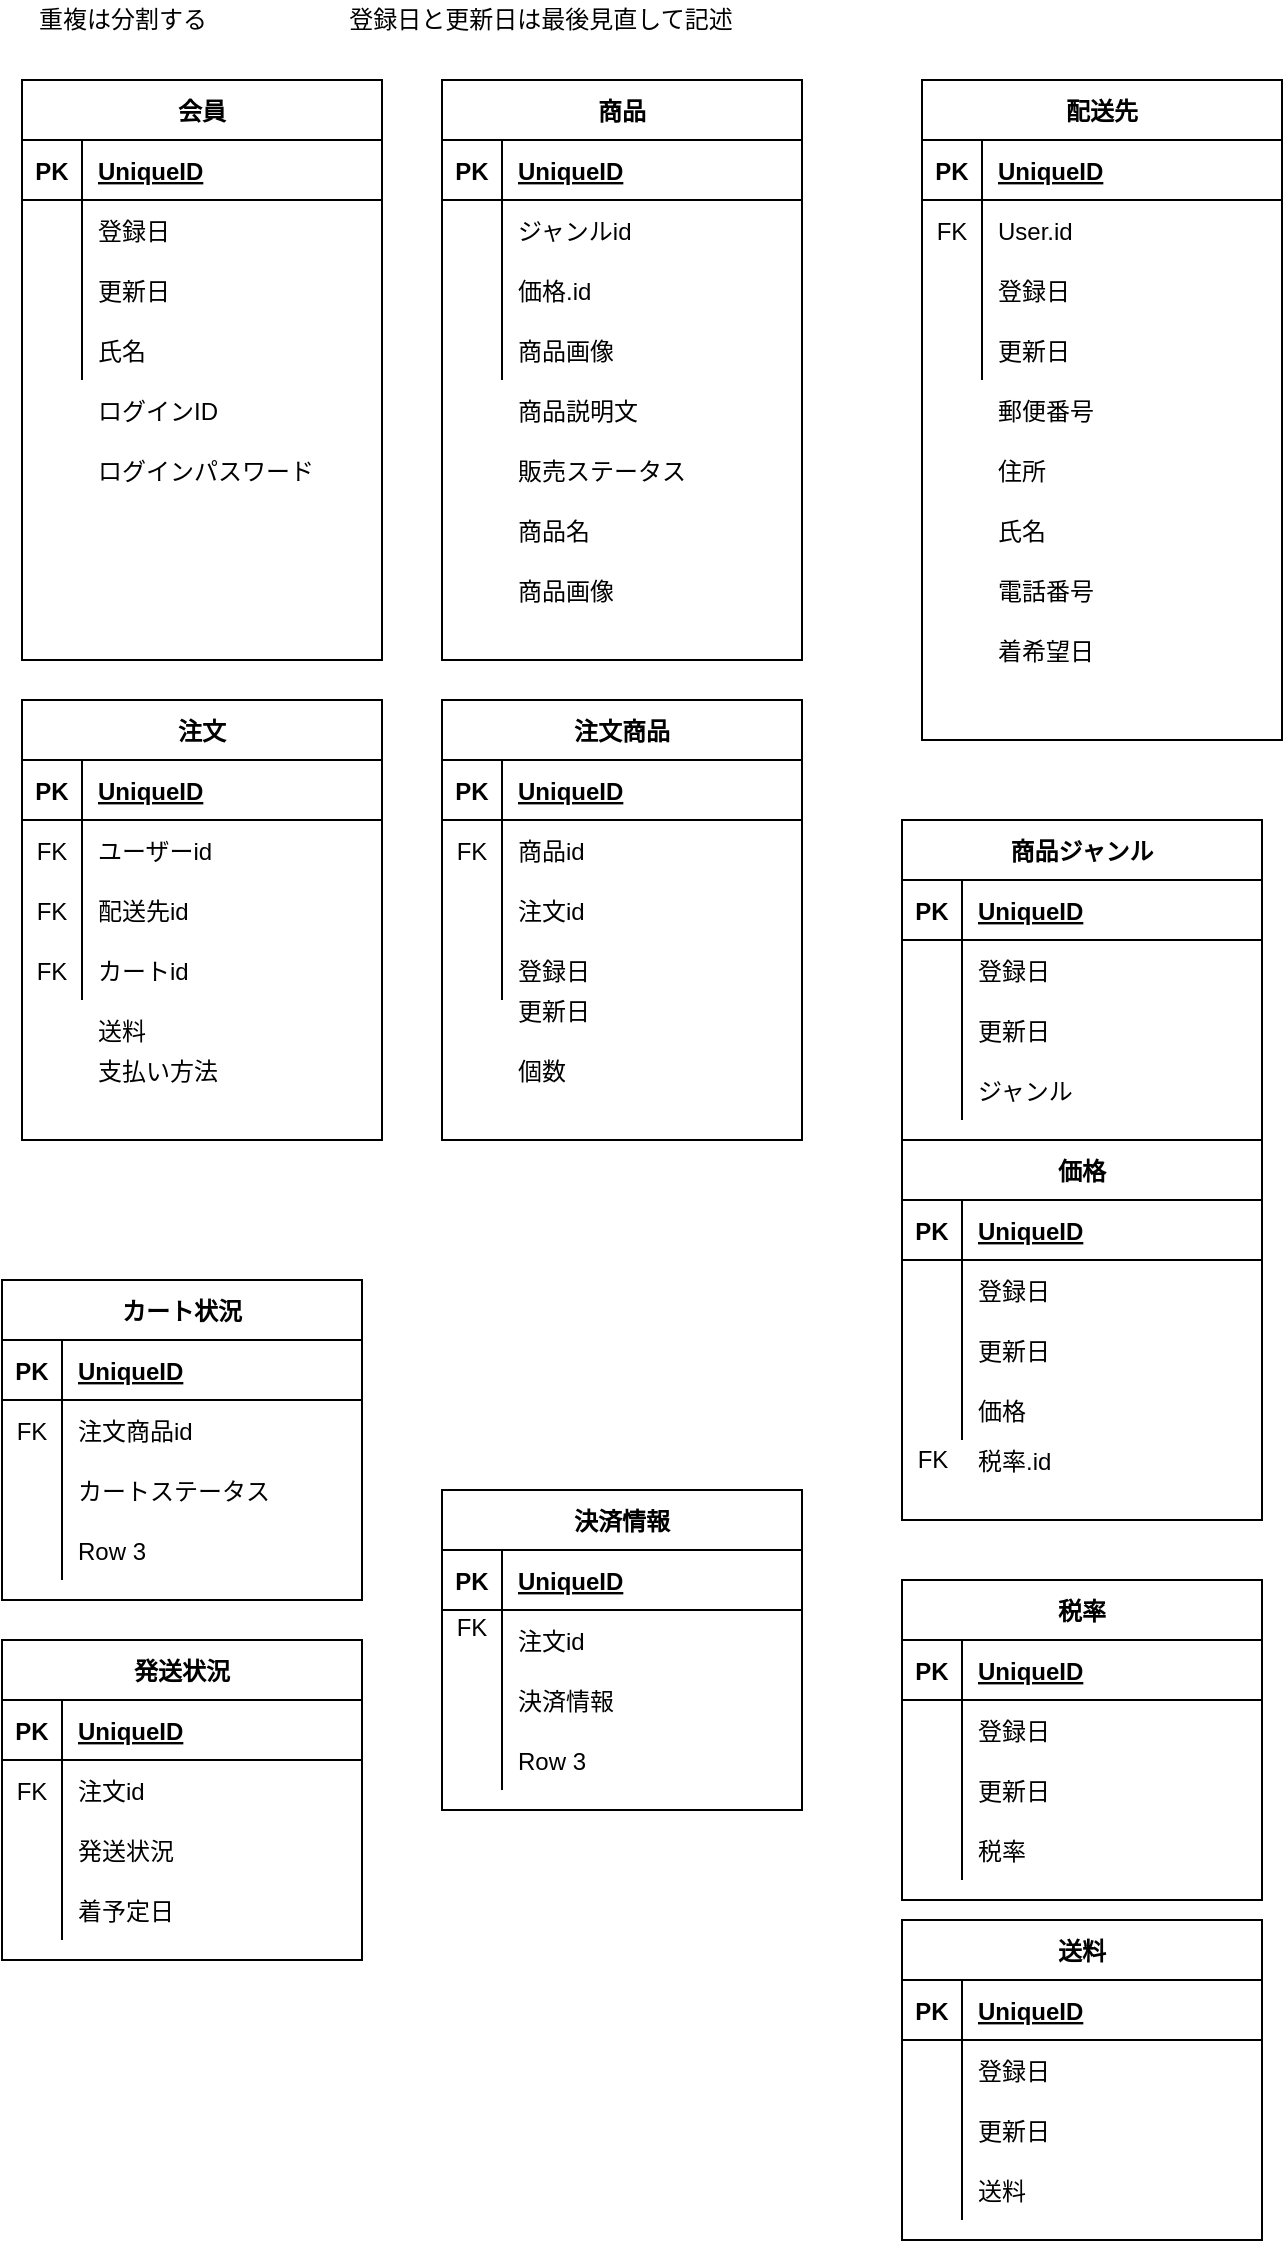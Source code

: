 <mxfile version="14.0.0" type="github">
  <diagram id="Dhi_fkTTJGYg415lO_26" name="Page-1">
    <mxGraphModel dx="707" dy="413" grid="1" gridSize="10" guides="1" tooltips="1" connect="1" arrows="1" fold="1" page="1" pageScale="1" pageWidth="827" pageHeight="1169" math="0" shadow="0">
      <root>
        <mxCell id="0" />
        <mxCell id="1" parent="0" />
        <mxCell id="8T0tq_az6n-a0p4zAt-5-1" value="会員" style="shape=table;startSize=30;container=1;collapsible=1;childLayout=tableLayout;fixedRows=1;rowLines=0;fontStyle=1;align=center;resizeLast=1;" vertex="1" parent="1">
          <mxGeometry x="50" y="40" width="180" height="290" as="geometry" />
        </mxCell>
        <mxCell id="8T0tq_az6n-a0p4zAt-5-2" value="" style="shape=partialRectangle;collapsible=0;dropTarget=0;pointerEvents=0;fillColor=none;top=0;left=0;bottom=1;right=0;points=[[0,0.5],[1,0.5]];portConstraint=eastwest;" vertex="1" parent="8T0tq_az6n-a0p4zAt-5-1">
          <mxGeometry y="30" width="180" height="30" as="geometry" />
        </mxCell>
        <mxCell id="8T0tq_az6n-a0p4zAt-5-3" value="PK" style="shape=partialRectangle;connectable=0;fillColor=none;top=0;left=0;bottom=0;right=0;fontStyle=1;overflow=hidden;" vertex="1" parent="8T0tq_az6n-a0p4zAt-5-2">
          <mxGeometry width="30" height="30" as="geometry" />
        </mxCell>
        <mxCell id="8T0tq_az6n-a0p4zAt-5-4" value="UniqueID" style="shape=partialRectangle;connectable=0;fillColor=none;top=0;left=0;bottom=0;right=0;align=left;spacingLeft=6;fontStyle=5;overflow=hidden;" vertex="1" parent="8T0tq_az6n-a0p4zAt-5-2">
          <mxGeometry x="30" width="150" height="30" as="geometry" />
        </mxCell>
        <mxCell id="8T0tq_az6n-a0p4zAt-5-5" value="" style="shape=partialRectangle;collapsible=0;dropTarget=0;pointerEvents=0;fillColor=none;top=0;left=0;bottom=0;right=0;points=[[0,0.5],[1,0.5]];portConstraint=eastwest;" vertex="1" parent="8T0tq_az6n-a0p4zAt-5-1">
          <mxGeometry y="60" width="180" height="30" as="geometry" />
        </mxCell>
        <mxCell id="8T0tq_az6n-a0p4zAt-5-6" value="" style="shape=partialRectangle;connectable=0;fillColor=none;top=0;left=0;bottom=0;right=0;editable=1;overflow=hidden;" vertex="1" parent="8T0tq_az6n-a0p4zAt-5-5">
          <mxGeometry width="30" height="30" as="geometry" />
        </mxCell>
        <mxCell id="8T0tq_az6n-a0p4zAt-5-7" value="登録日" style="shape=partialRectangle;connectable=0;fillColor=none;top=0;left=0;bottom=0;right=0;align=left;spacingLeft=6;overflow=hidden;" vertex="1" parent="8T0tq_az6n-a0p4zAt-5-5">
          <mxGeometry x="30" width="150" height="30" as="geometry" />
        </mxCell>
        <mxCell id="8T0tq_az6n-a0p4zAt-5-8" value="" style="shape=partialRectangle;collapsible=0;dropTarget=0;pointerEvents=0;fillColor=none;top=0;left=0;bottom=0;right=0;points=[[0,0.5],[1,0.5]];portConstraint=eastwest;" vertex="1" parent="8T0tq_az6n-a0p4zAt-5-1">
          <mxGeometry y="90" width="180" height="30" as="geometry" />
        </mxCell>
        <mxCell id="8T0tq_az6n-a0p4zAt-5-9" value="" style="shape=partialRectangle;connectable=0;fillColor=none;top=0;left=0;bottom=0;right=0;editable=1;overflow=hidden;" vertex="1" parent="8T0tq_az6n-a0p4zAt-5-8">
          <mxGeometry width="30" height="30" as="geometry" />
        </mxCell>
        <mxCell id="8T0tq_az6n-a0p4zAt-5-10" value="更新日" style="shape=partialRectangle;connectable=0;fillColor=none;top=0;left=0;bottom=0;right=0;align=left;spacingLeft=6;overflow=hidden;" vertex="1" parent="8T0tq_az6n-a0p4zAt-5-8">
          <mxGeometry x="30" width="150" height="30" as="geometry" />
        </mxCell>
        <mxCell id="8T0tq_az6n-a0p4zAt-5-11" value="" style="shape=partialRectangle;collapsible=0;dropTarget=0;pointerEvents=0;fillColor=none;top=0;left=0;bottom=0;right=0;points=[[0,0.5],[1,0.5]];portConstraint=eastwest;" vertex="1" parent="8T0tq_az6n-a0p4zAt-5-1">
          <mxGeometry y="120" width="180" height="30" as="geometry" />
        </mxCell>
        <mxCell id="8T0tq_az6n-a0p4zAt-5-12" value="" style="shape=partialRectangle;connectable=0;fillColor=none;top=0;left=0;bottom=0;right=0;editable=1;overflow=hidden;" vertex="1" parent="8T0tq_az6n-a0p4zAt-5-11">
          <mxGeometry width="30" height="30" as="geometry" />
        </mxCell>
        <mxCell id="8T0tq_az6n-a0p4zAt-5-13" value="氏名" style="shape=partialRectangle;connectable=0;fillColor=none;top=0;left=0;bottom=0;right=0;align=left;spacingLeft=6;overflow=hidden;" vertex="1" parent="8T0tq_az6n-a0p4zAt-5-11">
          <mxGeometry x="30" width="150" height="30" as="geometry" />
        </mxCell>
        <mxCell id="8T0tq_az6n-a0p4zAt-5-14" value="商品" style="shape=table;startSize=30;container=1;collapsible=1;childLayout=tableLayout;fixedRows=1;rowLines=0;fontStyle=1;align=center;resizeLast=1;" vertex="1" parent="1">
          <mxGeometry x="260" y="40" width="180" height="290" as="geometry" />
        </mxCell>
        <mxCell id="8T0tq_az6n-a0p4zAt-5-15" value="" style="shape=partialRectangle;collapsible=0;dropTarget=0;pointerEvents=0;fillColor=none;top=0;left=0;bottom=1;right=0;points=[[0,0.5],[1,0.5]];portConstraint=eastwest;" vertex="1" parent="8T0tq_az6n-a0p4zAt-5-14">
          <mxGeometry y="30" width="180" height="30" as="geometry" />
        </mxCell>
        <mxCell id="8T0tq_az6n-a0p4zAt-5-16" value="PK" style="shape=partialRectangle;connectable=0;fillColor=none;top=0;left=0;bottom=0;right=0;fontStyle=1;overflow=hidden;" vertex="1" parent="8T0tq_az6n-a0p4zAt-5-15">
          <mxGeometry width="30" height="30" as="geometry" />
        </mxCell>
        <mxCell id="8T0tq_az6n-a0p4zAt-5-17" value="UniqueID" style="shape=partialRectangle;connectable=0;fillColor=none;top=0;left=0;bottom=0;right=0;align=left;spacingLeft=6;fontStyle=5;overflow=hidden;" vertex="1" parent="8T0tq_az6n-a0p4zAt-5-15">
          <mxGeometry x="30" width="150" height="30" as="geometry" />
        </mxCell>
        <mxCell id="8T0tq_az6n-a0p4zAt-5-18" value="" style="shape=partialRectangle;collapsible=0;dropTarget=0;pointerEvents=0;fillColor=none;top=0;left=0;bottom=0;right=0;points=[[0,0.5],[1,0.5]];portConstraint=eastwest;" vertex="1" parent="8T0tq_az6n-a0p4zAt-5-14">
          <mxGeometry y="60" width="180" height="30" as="geometry" />
        </mxCell>
        <mxCell id="8T0tq_az6n-a0p4zAt-5-19" value="" style="shape=partialRectangle;connectable=0;fillColor=none;top=0;left=0;bottom=0;right=0;editable=1;overflow=hidden;" vertex="1" parent="8T0tq_az6n-a0p4zAt-5-18">
          <mxGeometry width="30" height="30" as="geometry" />
        </mxCell>
        <mxCell id="8T0tq_az6n-a0p4zAt-5-20" value="ジャンルid" style="shape=partialRectangle;connectable=0;fillColor=none;top=0;left=0;bottom=0;right=0;align=left;spacingLeft=6;overflow=hidden;" vertex="1" parent="8T0tq_az6n-a0p4zAt-5-18">
          <mxGeometry x="30" width="150" height="30" as="geometry" />
        </mxCell>
        <mxCell id="8T0tq_az6n-a0p4zAt-5-21" value="" style="shape=partialRectangle;collapsible=0;dropTarget=0;pointerEvents=0;fillColor=none;top=0;left=0;bottom=0;right=0;points=[[0,0.5],[1,0.5]];portConstraint=eastwest;" vertex="1" parent="8T0tq_az6n-a0p4zAt-5-14">
          <mxGeometry y="90" width="180" height="30" as="geometry" />
        </mxCell>
        <mxCell id="8T0tq_az6n-a0p4zAt-5-22" value="" style="shape=partialRectangle;connectable=0;fillColor=none;top=0;left=0;bottom=0;right=0;editable=1;overflow=hidden;" vertex="1" parent="8T0tq_az6n-a0p4zAt-5-21">
          <mxGeometry width="30" height="30" as="geometry" />
        </mxCell>
        <mxCell id="8T0tq_az6n-a0p4zAt-5-23" value="価格.id" style="shape=partialRectangle;connectable=0;fillColor=none;top=0;left=0;bottom=0;right=0;align=left;spacingLeft=6;overflow=hidden;" vertex="1" parent="8T0tq_az6n-a0p4zAt-5-21">
          <mxGeometry x="30" width="150" height="30" as="geometry" />
        </mxCell>
        <mxCell id="8T0tq_az6n-a0p4zAt-5-24" value="" style="shape=partialRectangle;collapsible=0;dropTarget=0;pointerEvents=0;fillColor=none;top=0;left=0;bottom=0;right=0;points=[[0,0.5],[1,0.5]];portConstraint=eastwest;" vertex="1" parent="8T0tq_az6n-a0p4zAt-5-14">
          <mxGeometry y="120" width="180" height="30" as="geometry" />
        </mxCell>
        <mxCell id="8T0tq_az6n-a0p4zAt-5-25" value="" style="shape=partialRectangle;connectable=0;fillColor=none;top=0;left=0;bottom=0;right=0;editable=1;overflow=hidden;" vertex="1" parent="8T0tq_az6n-a0p4zAt-5-24">
          <mxGeometry width="30" height="30" as="geometry" />
        </mxCell>
        <mxCell id="8T0tq_az6n-a0p4zAt-5-26" value="商品画像" style="shape=partialRectangle;connectable=0;fillColor=none;top=0;left=0;bottom=0;right=0;align=left;spacingLeft=6;overflow=hidden;" vertex="1" parent="8T0tq_az6n-a0p4zAt-5-24">
          <mxGeometry x="30" width="150" height="30" as="geometry" />
        </mxCell>
        <mxCell id="8T0tq_az6n-a0p4zAt-5-27" value="配送先" style="shape=table;startSize=30;container=1;collapsible=1;childLayout=tableLayout;fixedRows=1;rowLines=0;fontStyle=1;align=center;resizeLast=1;" vertex="1" parent="1">
          <mxGeometry x="500" y="40" width="180" height="330" as="geometry" />
        </mxCell>
        <mxCell id="8T0tq_az6n-a0p4zAt-5-28" value="" style="shape=partialRectangle;collapsible=0;dropTarget=0;pointerEvents=0;fillColor=none;top=0;left=0;bottom=1;right=0;points=[[0,0.5],[1,0.5]];portConstraint=eastwest;" vertex="1" parent="8T0tq_az6n-a0p4zAt-5-27">
          <mxGeometry y="30" width="180" height="30" as="geometry" />
        </mxCell>
        <mxCell id="8T0tq_az6n-a0p4zAt-5-29" value="PK" style="shape=partialRectangle;connectable=0;fillColor=none;top=0;left=0;bottom=0;right=0;fontStyle=1;overflow=hidden;" vertex="1" parent="8T0tq_az6n-a0p4zAt-5-28">
          <mxGeometry width="30" height="30" as="geometry" />
        </mxCell>
        <mxCell id="8T0tq_az6n-a0p4zAt-5-30" value="UniqueID" style="shape=partialRectangle;connectable=0;fillColor=none;top=0;left=0;bottom=0;right=0;align=left;spacingLeft=6;fontStyle=5;overflow=hidden;" vertex="1" parent="8T0tq_az6n-a0p4zAt-5-28">
          <mxGeometry x="30" width="150" height="30" as="geometry" />
        </mxCell>
        <mxCell id="8T0tq_az6n-a0p4zAt-5-31" value="" style="shape=partialRectangle;collapsible=0;dropTarget=0;pointerEvents=0;fillColor=none;top=0;left=0;bottom=0;right=0;points=[[0,0.5],[1,0.5]];portConstraint=eastwest;" vertex="1" parent="8T0tq_az6n-a0p4zAt-5-27">
          <mxGeometry y="60" width="180" height="30" as="geometry" />
        </mxCell>
        <mxCell id="8T0tq_az6n-a0p4zAt-5-32" value="FK" style="shape=partialRectangle;connectable=0;fillColor=none;top=0;left=0;bottom=0;right=0;editable=1;overflow=hidden;" vertex="1" parent="8T0tq_az6n-a0p4zAt-5-31">
          <mxGeometry width="30" height="30" as="geometry" />
        </mxCell>
        <mxCell id="8T0tq_az6n-a0p4zAt-5-33" value="User.id" style="shape=partialRectangle;connectable=0;fillColor=none;top=0;left=0;bottom=0;right=0;align=left;spacingLeft=6;overflow=hidden;" vertex="1" parent="8T0tq_az6n-a0p4zAt-5-31">
          <mxGeometry x="30" width="150" height="30" as="geometry" />
        </mxCell>
        <mxCell id="8T0tq_az6n-a0p4zAt-5-34" value="" style="shape=partialRectangle;collapsible=0;dropTarget=0;pointerEvents=0;fillColor=none;top=0;left=0;bottom=0;right=0;points=[[0,0.5],[1,0.5]];portConstraint=eastwest;" vertex="1" parent="8T0tq_az6n-a0p4zAt-5-27">
          <mxGeometry y="90" width="180" height="30" as="geometry" />
        </mxCell>
        <mxCell id="8T0tq_az6n-a0p4zAt-5-35" value="" style="shape=partialRectangle;connectable=0;fillColor=none;top=0;left=0;bottom=0;right=0;editable=1;overflow=hidden;" vertex="1" parent="8T0tq_az6n-a0p4zAt-5-34">
          <mxGeometry width="30" height="30" as="geometry" />
        </mxCell>
        <mxCell id="8T0tq_az6n-a0p4zAt-5-36" value="登録日" style="shape=partialRectangle;connectable=0;fillColor=none;top=0;left=0;bottom=0;right=0;align=left;spacingLeft=6;overflow=hidden;" vertex="1" parent="8T0tq_az6n-a0p4zAt-5-34">
          <mxGeometry x="30" width="150" height="30" as="geometry" />
        </mxCell>
        <mxCell id="8T0tq_az6n-a0p4zAt-5-37" value="" style="shape=partialRectangle;collapsible=0;dropTarget=0;pointerEvents=0;fillColor=none;top=0;left=0;bottom=0;right=0;points=[[0,0.5],[1,0.5]];portConstraint=eastwest;" vertex="1" parent="8T0tq_az6n-a0p4zAt-5-27">
          <mxGeometry y="120" width="180" height="30" as="geometry" />
        </mxCell>
        <mxCell id="8T0tq_az6n-a0p4zAt-5-38" value="" style="shape=partialRectangle;connectable=0;fillColor=none;top=0;left=0;bottom=0;right=0;editable=1;overflow=hidden;" vertex="1" parent="8T0tq_az6n-a0p4zAt-5-37">
          <mxGeometry width="30" height="30" as="geometry" />
        </mxCell>
        <mxCell id="8T0tq_az6n-a0p4zAt-5-39" value="更新日" style="shape=partialRectangle;connectable=0;fillColor=none;top=0;left=0;bottom=0;right=0;align=left;spacingLeft=6;overflow=hidden;" vertex="1" parent="8T0tq_az6n-a0p4zAt-5-37">
          <mxGeometry x="30" width="150" height="30" as="geometry" />
        </mxCell>
        <mxCell id="8T0tq_az6n-a0p4zAt-5-42" value="ログインID" style="shape=partialRectangle;connectable=0;fillColor=none;top=0;left=0;bottom=0;right=0;align=left;spacingLeft=6;overflow=hidden;" vertex="1" parent="1">
          <mxGeometry x="80" y="190" width="150" height="30" as="geometry" />
        </mxCell>
        <mxCell id="8T0tq_az6n-a0p4zAt-5-43" value="ログインパスワード" style="shape=partialRectangle;connectable=0;fillColor=none;top=0;left=0;bottom=0;right=0;align=left;spacingLeft=6;overflow=hidden;" vertex="1" parent="1">
          <mxGeometry x="80" y="220" width="150" height="30" as="geometry" />
        </mxCell>
        <mxCell id="8T0tq_az6n-a0p4zAt-5-46" value="注文商品" style="shape=table;startSize=30;container=1;collapsible=1;childLayout=tableLayout;fixedRows=1;rowLines=0;fontStyle=1;align=center;resizeLast=1;" vertex="1" parent="1">
          <mxGeometry x="260" y="350" width="180" height="220" as="geometry" />
        </mxCell>
        <mxCell id="8T0tq_az6n-a0p4zAt-5-47" value="" style="shape=partialRectangle;collapsible=0;dropTarget=0;pointerEvents=0;fillColor=none;top=0;left=0;bottom=1;right=0;points=[[0,0.5],[1,0.5]];portConstraint=eastwest;" vertex="1" parent="8T0tq_az6n-a0p4zAt-5-46">
          <mxGeometry y="30" width="180" height="30" as="geometry" />
        </mxCell>
        <mxCell id="8T0tq_az6n-a0p4zAt-5-48" value="PK" style="shape=partialRectangle;connectable=0;fillColor=none;top=0;left=0;bottom=0;right=0;fontStyle=1;overflow=hidden;" vertex="1" parent="8T0tq_az6n-a0p4zAt-5-47">
          <mxGeometry width="30" height="30" as="geometry" />
        </mxCell>
        <mxCell id="8T0tq_az6n-a0p4zAt-5-49" value="UniqueID" style="shape=partialRectangle;connectable=0;fillColor=none;top=0;left=0;bottom=0;right=0;align=left;spacingLeft=6;fontStyle=5;overflow=hidden;" vertex="1" parent="8T0tq_az6n-a0p4zAt-5-47">
          <mxGeometry x="30" width="150" height="30" as="geometry" />
        </mxCell>
        <mxCell id="8T0tq_az6n-a0p4zAt-5-50" value="" style="shape=partialRectangle;collapsible=0;dropTarget=0;pointerEvents=0;fillColor=none;top=0;left=0;bottom=0;right=0;points=[[0,0.5],[1,0.5]];portConstraint=eastwest;" vertex="1" parent="8T0tq_az6n-a0p4zAt-5-46">
          <mxGeometry y="60" width="180" height="30" as="geometry" />
        </mxCell>
        <mxCell id="8T0tq_az6n-a0p4zAt-5-51" value="FK" style="shape=partialRectangle;connectable=0;fillColor=none;top=0;left=0;bottom=0;right=0;editable=1;overflow=hidden;" vertex="1" parent="8T0tq_az6n-a0p4zAt-5-50">
          <mxGeometry width="30" height="30" as="geometry" />
        </mxCell>
        <mxCell id="8T0tq_az6n-a0p4zAt-5-52" value="商品id" style="shape=partialRectangle;connectable=0;fillColor=none;top=0;left=0;bottom=0;right=0;align=left;spacingLeft=6;overflow=hidden;" vertex="1" parent="8T0tq_az6n-a0p4zAt-5-50">
          <mxGeometry x="30" width="150" height="30" as="geometry" />
        </mxCell>
        <mxCell id="8T0tq_az6n-a0p4zAt-5-53" value="" style="shape=partialRectangle;collapsible=0;dropTarget=0;pointerEvents=0;fillColor=none;top=0;left=0;bottom=0;right=0;points=[[0,0.5],[1,0.5]];portConstraint=eastwest;" vertex="1" parent="8T0tq_az6n-a0p4zAt-5-46">
          <mxGeometry y="90" width="180" height="30" as="geometry" />
        </mxCell>
        <mxCell id="8T0tq_az6n-a0p4zAt-5-54" value="" style="shape=partialRectangle;connectable=0;fillColor=none;top=0;left=0;bottom=0;right=0;editable=1;overflow=hidden;" vertex="1" parent="8T0tq_az6n-a0p4zAt-5-53">
          <mxGeometry width="30" height="30" as="geometry" />
        </mxCell>
        <mxCell id="8T0tq_az6n-a0p4zAt-5-55" value="注文id" style="shape=partialRectangle;connectable=0;fillColor=none;top=0;left=0;bottom=0;right=0;align=left;spacingLeft=6;overflow=hidden;" vertex="1" parent="8T0tq_az6n-a0p4zAt-5-53">
          <mxGeometry x="30" width="150" height="30" as="geometry" />
        </mxCell>
        <mxCell id="8T0tq_az6n-a0p4zAt-5-56" value="" style="shape=partialRectangle;collapsible=0;dropTarget=0;pointerEvents=0;fillColor=none;top=0;left=0;bottom=0;right=0;points=[[0,0.5],[1,0.5]];portConstraint=eastwest;" vertex="1" parent="8T0tq_az6n-a0p4zAt-5-46">
          <mxGeometry y="120" width="180" height="30" as="geometry" />
        </mxCell>
        <mxCell id="8T0tq_az6n-a0p4zAt-5-57" value="" style="shape=partialRectangle;connectable=0;fillColor=none;top=0;left=0;bottom=0;right=0;editable=1;overflow=hidden;" vertex="1" parent="8T0tq_az6n-a0p4zAt-5-56">
          <mxGeometry width="30" height="30" as="geometry" />
        </mxCell>
        <mxCell id="8T0tq_az6n-a0p4zAt-5-58" value="登録日" style="shape=partialRectangle;connectable=0;fillColor=none;top=0;left=0;bottom=0;right=0;align=left;spacingLeft=6;overflow=hidden;" vertex="1" parent="8T0tq_az6n-a0p4zAt-5-56">
          <mxGeometry x="30" width="150" height="30" as="geometry" />
        </mxCell>
        <mxCell id="8T0tq_az6n-a0p4zAt-5-59" value="商品ジャンル" style="shape=table;startSize=30;container=1;collapsible=1;childLayout=tableLayout;fixedRows=1;rowLines=0;fontStyle=1;align=center;resizeLast=1;" vertex="1" parent="1">
          <mxGeometry x="490" y="410" width="180" height="160" as="geometry" />
        </mxCell>
        <mxCell id="8T0tq_az6n-a0p4zAt-5-60" value="" style="shape=partialRectangle;collapsible=0;dropTarget=0;pointerEvents=0;fillColor=none;top=0;left=0;bottom=1;right=0;points=[[0,0.5],[1,0.5]];portConstraint=eastwest;" vertex="1" parent="8T0tq_az6n-a0p4zAt-5-59">
          <mxGeometry y="30" width="180" height="30" as="geometry" />
        </mxCell>
        <mxCell id="8T0tq_az6n-a0p4zAt-5-61" value="PK" style="shape=partialRectangle;connectable=0;fillColor=none;top=0;left=0;bottom=0;right=0;fontStyle=1;overflow=hidden;" vertex="1" parent="8T0tq_az6n-a0p4zAt-5-60">
          <mxGeometry width="30" height="30" as="geometry" />
        </mxCell>
        <mxCell id="8T0tq_az6n-a0p4zAt-5-62" value="UniqueID" style="shape=partialRectangle;connectable=0;fillColor=none;top=0;left=0;bottom=0;right=0;align=left;spacingLeft=6;fontStyle=5;overflow=hidden;" vertex="1" parent="8T0tq_az6n-a0p4zAt-5-60">
          <mxGeometry x="30" width="150" height="30" as="geometry" />
        </mxCell>
        <mxCell id="8T0tq_az6n-a0p4zAt-5-63" value="" style="shape=partialRectangle;collapsible=0;dropTarget=0;pointerEvents=0;fillColor=none;top=0;left=0;bottom=0;right=0;points=[[0,0.5],[1,0.5]];portConstraint=eastwest;" vertex="1" parent="8T0tq_az6n-a0p4zAt-5-59">
          <mxGeometry y="60" width="180" height="30" as="geometry" />
        </mxCell>
        <mxCell id="8T0tq_az6n-a0p4zAt-5-64" value="" style="shape=partialRectangle;connectable=0;fillColor=none;top=0;left=0;bottom=0;right=0;editable=1;overflow=hidden;" vertex="1" parent="8T0tq_az6n-a0p4zAt-5-63">
          <mxGeometry width="30" height="30" as="geometry" />
        </mxCell>
        <mxCell id="8T0tq_az6n-a0p4zAt-5-65" value="登録日" style="shape=partialRectangle;connectable=0;fillColor=none;top=0;left=0;bottom=0;right=0;align=left;spacingLeft=6;overflow=hidden;" vertex="1" parent="8T0tq_az6n-a0p4zAt-5-63">
          <mxGeometry x="30" width="150" height="30" as="geometry" />
        </mxCell>
        <mxCell id="8T0tq_az6n-a0p4zAt-5-66" value="" style="shape=partialRectangle;collapsible=0;dropTarget=0;pointerEvents=0;fillColor=none;top=0;left=0;bottom=0;right=0;points=[[0,0.5],[1,0.5]];portConstraint=eastwest;" vertex="1" parent="8T0tq_az6n-a0p4zAt-5-59">
          <mxGeometry y="90" width="180" height="30" as="geometry" />
        </mxCell>
        <mxCell id="8T0tq_az6n-a0p4zAt-5-67" value="" style="shape=partialRectangle;connectable=0;fillColor=none;top=0;left=0;bottom=0;right=0;editable=1;overflow=hidden;" vertex="1" parent="8T0tq_az6n-a0p4zAt-5-66">
          <mxGeometry width="30" height="30" as="geometry" />
        </mxCell>
        <mxCell id="8T0tq_az6n-a0p4zAt-5-68" value="更新日" style="shape=partialRectangle;connectable=0;fillColor=none;top=0;left=0;bottom=0;right=0;align=left;spacingLeft=6;overflow=hidden;" vertex="1" parent="8T0tq_az6n-a0p4zAt-5-66">
          <mxGeometry x="30" width="150" height="30" as="geometry" />
        </mxCell>
        <mxCell id="8T0tq_az6n-a0p4zAt-5-69" value="" style="shape=partialRectangle;collapsible=0;dropTarget=0;pointerEvents=0;fillColor=none;top=0;left=0;bottom=0;right=0;points=[[0,0.5],[1,0.5]];portConstraint=eastwest;" vertex="1" parent="8T0tq_az6n-a0p4zAt-5-59">
          <mxGeometry y="120" width="180" height="30" as="geometry" />
        </mxCell>
        <mxCell id="8T0tq_az6n-a0p4zAt-5-70" value="" style="shape=partialRectangle;connectable=0;fillColor=none;top=0;left=0;bottom=0;right=0;editable=1;overflow=hidden;" vertex="1" parent="8T0tq_az6n-a0p4zAt-5-69">
          <mxGeometry width="30" height="30" as="geometry" />
        </mxCell>
        <mxCell id="8T0tq_az6n-a0p4zAt-5-71" value="ジャンル" style="shape=partialRectangle;connectable=0;fillColor=none;top=0;left=0;bottom=0;right=0;align=left;spacingLeft=6;overflow=hidden;" vertex="1" parent="8T0tq_az6n-a0p4zAt-5-69">
          <mxGeometry x="30" width="150" height="30" as="geometry" />
        </mxCell>
        <mxCell id="8T0tq_az6n-a0p4zAt-5-72" value="注文" style="shape=table;startSize=30;container=1;collapsible=1;childLayout=tableLayout;fixedRows=1;rowLines=0;fontStyle=1;align=center;resizeLast=1;" vertex="1" parent="1">
          <mxGeometry x="50" y="350" width="180" height="220" as="geometry" />
        </mxCell>
        <mxCell id="8T0tq_az6n-a0p4zAt-5-73" value="" style="shape=partialRectangle;collapsible=0;dropTarget=0;pointerEvents=0;fillColor=none;top=0;left=0;bottom=1;right=0;points=[[0,0.5],[1,0.5]];portConstraint=eastwest;" vertex="1" parent="8T0tq_az6n-a0p4zAt-5-72">
          <mxGeometry y="30" width="180" height="30" as="geometry" />
        </mxCell>
        <mxCell id="8T0tq_az6n-a0p4zAt-5-74" value="PK" style="shape=partialRectangle;connectable=0;fillColor=none;top=0;left=0;bottom=0;right=0;fontStyle=1;overflow=hidden;" vertex="1" parent="8T0tq_az6n-a0p4zAt-5-73">
          <mxGeometry width="30" height="30" as="geometry" />
        </mxCell>
        <mxCell id="8T0tq_az6n-a0p4zAt-5-75" value="UniqueID" style="shape=partialRectangle;connectable=0;fillColor=none;top=0;left=0;bottom=0;right=0;align=left;spacingLeft=6;fontStyle=5;overflow=hidden;" vertex="1" parent="8T0tq_az6n-a0p4zAt-5-73">
          <mxGeometry x="30" width="150" height="30" as="geometry" />
        </mxCell>
        <mxCell id="8T0tq_az6n-a0p4zAt-5-76" value="" style="shape=partialRectangle;collapsible=0;dropTarget=0;pointerEvents=0;fillColor=none;top=0;left=0;bottom=0;right=0;points=[[0,0.5],[1,0.5]];portConstraint=eastwest;" vertex="1" parent="8T0tq_az6n-a0p4zAt-5-72">
          <mxGeometry y="60" width="180" height="30" as="geometry" />
        </mxCell>
        <mxCell id="8T0tq_az6n-a0p4zAt-5-77" value="FK" style="shape=partialRectangle;connectable=0;fillColor=none;top=0;left=0;bottom=0;right=0;editable=1;overflow=hidden;" vertex="1" parent="8T0tq_az6n-a0p4zAt-5-76">
          <mxGeometry width="30" height="30" as="geometry" />
        </mxCell>
        <mxCell id="8T0tq_az6n-a0p4zAt-5-78" value="ユーザーid" style="shape=partialRectangle;connectable=0;fillColor=none;top=0;left=0;bottom=0;right=0;align=left;spacingLeft=6;overflow=hidden;" vertex="1" parent="8T0tq_az6n-a0p4zAt-5-76">
          <mxGeometry x="30" width="150" height="30" as="geometry" />
        </mxCell>
        <mxCell id="8T0tq_az6n-a0p4zAt-5-79" value="" style="shape=partialRectangle;collapsible=0;dropTarget=0;pointerEvents=0;fillColor=none;top=0;left=0;bottom=0;right=0;points=[[0,0.5],[1,0.5]];portConstraint=eastwest;" vertex="1" parent="8T0tq_az6n-a0p4zAt-5-72">
          <mxGeometry y="90" width="180" height="30" as="geometry" />
        </mxCell>
        <mxCell id="8T0tq_az6n-a0p4zAt-5-80" value="FK" style="shape=partialRectangle;connectable=0;fillColor=none;top=0;left=0;bottom=0;right=0;editable=1;overflow=hidden;" vertex="1" parent="8T0tq_az6n-a0p4zAt-5-79">
          <mxGeometry width="30" height="30" as="geometry" />
        </mxCell>
        <mxCell id="8T0tq_az6n-a0p4zAt-5-81" value="配送先id" style="shape=partialRectangle;connectable=0;fillColor=none;top=0;left=0;bottom=0;right=0;align=left;spacingLeft=6;overflow=hidden;" vertex="1" parent="8T0tq_az6n-a0p4zAt-5-79">
          <mxGeometry x="30" width="150" height="30" as="geometry" />
        </mxCell>
        <mxCell id="8T0tq_az6n-a0p4zAt-5-82" value="" style="shape=partialRectangle;collapsible=0;dropTarget=0;pointerEvents=0;fillColor=none;top=0;left=0;bottom=0;right=0;points=[[0,0.5],[1,0.5]];portConstraint=eastwest;" vertex="1" parent="8T0tq_az6n-a0p4zAt-5-72">
          <mxGeometry y="120" width="180" height="30" as="geometry" />
        </mxCell>
        <mxCell id="8T0tq_az6n-a0p4zAt-5-83" value="FK" style="shape=partialRectangle;connectable=0;fillColor=none;top=0;left=0;bottom=0;right=0;editable=1;overflow=hidden;" vertex="1" parent="8T0tq_az6n-a0p4zAt-5-82">
          <mxGeometry width="30" height="30" as="geometry" />
        </mxCell>
        <mxCell id="8T0tq_az6n-a0p4zAt-5-84" value="カートid" style="shape=partialRectangle;connectable=0;fillColor=none;top=0;left=0;bottom=0;right=0;align=left;spacingLeft=6;overflow=hidden;" vertex="1" parent="8T0tq_az6n-a0p4zAt-5-82">
          <mxGeometry x="30" width="150" height="30" as="geometry" />
        </mxCell>
        <mxCell id="8T0tq_az6n-a0p4zAt-5-85" value="決済情報" style="shape=table;startSize=30;container=1;collapsible=1;childLayout=tableLayout;fixedRows=1;rowLines=0;fontStyle=1;align=center;resizeLast=1;" vertex="1" parent="1">
          <mxGeometry x="260" y="745" width="180" height="160" as="geometry" />
        </mxCell>
        <mxCell id="8T0tq_az6n-a0p4zAt-5-86" value="" style="shape=partialRectangle;collapsible=0;dropTarget=0;pointerEvents=0;fillColor=none;top=0;left=0;bottom=1;right=0;points=[[0,0.5],[1,0.5]];portConstraint=eastwest;" vertex="1" parent="8T0tq_az6n-a0p4zAt-5-85">
          <mxGeometry y="30" width="180" height="30" as="geometry" />
        </mxCell>
        <mxCell id="8T0tq_az6n-a0p4zAt-5-87" value="PK" style="shape=partialRectangle;connectable=0;fillColor=none;top=0;left=0;bottom=0;right=0;fontStyle=1;overflow=hidden;" vertex="1" parent="8T0tq_az6n-a0p4zAt-5-86">
          <mxGeometry width="30" height="30" as="geometry" />
        </mxCell>
        <mxCell id="8T0tq_az6n-a0p4zAt-5-88" value="UniqueID" style="shape=partialRectangle;connectable=0;fillColor=none;top=0;left=0;bottom=0;right=0;align=left;spacingLeft=6;fontStyle=5;overflow=hidden;" vertex="1" parent="8T0tq_az6n-a0p4zAt-5-86">
          <mxGeometry x="30" width="150" height="30" as="geometry" />
        </mxCell>
        <mxCell id="8T0tq_az6n-a0p4zAt-5-89" value="" style="shape=partialRectangle;collapsible=0;dropTarget=0;pointerEvents=0;fillColor=none;top=0;left=0;bottom=0;right=0;points=[[0,0.5],[1,0.5]];portConstraint=eastwest;" vertex="1" parent="8T0tq_az6n-a0p4zAt-5-85">
          <mxGeometry y="60" width="180" height="30" as="geometry" />
        </mxCell>
        <mxCell id="8T0tq_az6n-a0p4zAt-5-90" value="FK&#xa;" style="shape=partialRectangle;connectable=0;fillColor=none;top=0;left=0;bottom=0;right=0;editable=1;overflow=hidden;" vertex="1" parent="8T0tq_az6n-a0p4zAt-5-89">
          <mxGeometry width="30" height="30" as="geometry" />
        </mxCell>
        <mxCell id="8T0tq_az6n-a0p4zAt-5-91" value="注文id" style="shape=partialRectangle;connectable=0;fillColor=none;top=0;left=0;bottom=0;right=0;align=left;spacingLeft=6;overflow=hidden;" vertex="1" parent="8T0tq_az6n-a0p4zAt-5-89">
          <mxGeometry x="30" width="150" height="30" as="geometry" />
        </mxCell>
        <mxCell id="8T0tq_az6n-a0p4zAt-5-92" value="" style="shape=partialRectangle;collapsible=0;dropTarget=0;pointerEvents=0;fillColor=none;top=0;left=0;bottom=0;right=0;points=[[0,0.5],[1,0.5]];portConstraint=eastwest;" vertex="1" parent="8T0tq_az6n-a0p4zAt-5-85">
          <mxGeometry y="90" width="180" height="30" as="geometry" />
        </mxCell>
        <mxCell id="8T0tq_az6n-a0p4zAt-5-93" value="" style="shape=partialRectangle;connectable=0;fillColor=none;top=0;left=0;bottom=0;right=0;editable=1;overflow=hidden;" vertex="1" parent="8T0tq_az6n-a0p4zAt-5-92">
          <mxGeometry width="30" height="30" as="geometry" />
        </mxCell>
        <mxCell id="8T0tq_az6n-a0p4zAt-5-94" value="決済情報" style="shape=partialRectangle;connectable=0;fillColor=none;top=0;left=0;bottom=0;right=0;align=left;spacingLeft=6;overflow=hidden;" vertex="1" parent="8T0tq_az6n-a0p4zAt-5-92">
          <mxGeometry x="30" width="150" height="30" as="geometry" />
        </mxCell>
        <mxCell id="8T0tq_az6n-a0p4zAt-5-95" value="" style="shape=partialRectangle;collapsible=0;dropTarget=0;pointerEvents=0;fillColor=none;top=0;left=0;bottom=0;right=0;points=[[0,0.5],[1,0.5]];portConstraint=eastwest;" vertex="1" parent="8T0tq_az6n-a0p4zAt-5-85">
          <mxGeometry y="120" width="180" height="30" as="geometry" />
        </mxCell>
        <mxCell id="8T0tq_az6n-a0p4zAt-5-96" value="" style="shape=partialRectangle;connectable=0;fillColor=none;top=0;left=0;bottom=0;right=0;editable=1;overflow=hidden;" vertex="1" parent="8T0tq_az6n-a0p4zAt-5-95">
          <mxGeometry width="30" height="30" as="geometry" />
        </mxCell>
        <mxCell id="8T0tq_az6n-a0p4zAt-5-97" value="Row 3" style="shape=partialRectangle;connectable=0;fillColor=none;top=0;left=0;bottom=0;right=0;align=left;spacingLeft=6;overflow=hidden;" vertex="1" parent="8T0tq_az6n-a0p4zAt-5-95">
          <mxGeometry x="30" width="150" height="30" as="geometry" />
        </mxCell>
        <mxCell id="8T0tq_az6n-a0p4zAt-5-98" value="発送状況" style="shape=table;startSize=30;container=1;collapsible=1;childLayout=tableLayout;fixedRows=1;rowLines=0;fontStyle=1;align=center;resizeLast=1;" vertex="1" parent="1">
          <mxGeometry x="40" y="820" width="180" height="160" as="geometry" />
        </mxCell>
        <mxCell id="8T0tq_az6n-a0p4zAt-5-99" value="" style="shape=partialRectangle;collapsible=0;dropTarget=0;pointerEvents=0;fillColor=none;top=0;left=0;bottom=1;right=0;points=[[0,0.5],[1,0.5]];portConstraint=eastwest;" vertex="1" parent="8T0tq_az6n-a0p4zAt-5-98">
          <mxGeometry y="30" width="180" height="30" as="geometry" />
        </mxCell>
        <mxCell id="8T0tq_az6n-a0p4zAt-5-100" value="PK" style="shape=partialRectangle;connectable=0;fillColor=none;top=0;left=0;bottom=0;right=0;fontStyle=1;overflow=hidden;" vertex="1" parent="8T0tq_az6n-a0p4zAt-5-99">
          <mxGeometry width="30" height="30" as="geometry" />
        </mxCell>
        <mxCell id="8T0tq_az6n-a0p4zAt-5-101" value="UniqueID" style="shape=partialRectangle;connectable=0;fillColor=none;top=0;left=0;bottom=0;right=0;align=left;spacingLeft=6;fontStyle=5;overflow=hidden;" vertex="1" parent="8T0tq_az6n-a0p4zAt-5-99">
          <mxGeometry x="30" width="150" height="30" as="geometry" />
        </mxCell>
        <mxCell id="8T0tq_az6n-a0p4zAt-5-102" value="" style="shape=partialRectangle;collapsible=0;dropTarget=0;pointerEvents=0;fillColor=none;top=0;left=0;bottom=0;right=0;points=[[0,0.5],[1,0.5]];portConstraint=eastwest;" vertex="1" parent="8T0tq_az6n-a0p4zAt-5-98">
          <mxGeometry y="60" width="180" height="30" as="geometry" />
        </mxCell>
        <mxCell id="8T0tq_az6n-a0p4zAt-5-103" value="FK" style="shape=partialRectangle;connectable=0;fillColor=none;top=0;left=0;bottom=0;right=0;editable=1;overflow=hidden;" vertex="1" parent="8T0tq_az6n-a0p4zAt-5-102">
          <mxGeometry width="30" height="30" as="geometry" />
        </mxCell>
        <mxCell id="8T0tq_az6n-a0p4zAt-5-104" value="注文id" style="shape=partialRectangle;connectable=0;fillColor=none;top=0;left=0;bottom=0;right=0;align=left;spacingLeft=6;overflow=hidden;" vertex="1" parent="8T0tq_az6n-a0p4zAt-5-102">
          <mxGeometry x="30" width="150" height="30" as="geometry" />
        </mxCell>
        <mxCell id="8T0tq_az6n-a0p4zAt-5-105" value="" style="shape=partialRectangle;collapsible=0;dropTarget=0;pointerEvents=0;fillColor=none;top=0;left=0;bottom=0;right=0;points=[[0,0.5],[1,0.5]];portConstraint=eastwest;" vertex="1" parent="8T0tq_az6n-a0p4zAt-5-98">
          <mxGeometry y="90" width="180" height="30" as="geometry" />
        </mxCell>
        <mxCell id="8T0tq_az6n-a0p4zAt-5-106" value="" style="shape=partialRectangle;connectable=0;fillColor=none;top=0;left=0;bottom=0;right=0;editable=1;overflow=hidden;" vertex="1" parent="8T0tq_az6n-a0p4zAt-5-105">
          <mxGeometry width="30" height="30" as="geometry" />
        </mxCell>
        <mxCell id="8T0tq_az6n-a0p4zAt-5-107" value="発送状況" style="shape=partialRectangle;connectable=0;fillColor=none;top=0;left=0;bottom=0;right=0;align=left;spacingLeft=6;overflow=hidden;" vertex="1" parent="8T0tq_az6n-a0p4zAt-5-105">
          <mxGeometry x="30" width="150" height="30" as="geometry" />
        </mxCell>
        <mxCell id="8T0tq_az6n-a0p4zAt-5-108" value="" style="shape=partialRectangle;collapsible=0;dropTarget=0;pointerEvents=0;fillColor=none;top=0;left=0;bottom=0;right=0;points=[[0,0.5],[1,0.5]];portConstraint=eastwest;" vertex="1" parent="8T0tq_az6n-a0p4zAt-5-98">
          <mxGeometry y="120" width="180" height="30" as="geometry" />
        </mxCell>
        <mxCell id="8T0tq_az6n-a0p4zAt-5-109" value="" style="shape=partialRectangle;connectable=0;fillColor=none;top=0;left=0;bottom=0;right=0;editable=1;overflow=hidden;" vertex="1" parent="8T0tq_az6n-a0p4zAt-5-108">
          <mxGeometry width="30" height="30" as="geometry" />
        </mxCell>
        <mxCell id="8T0tq_az6n-a0p4zAt-5-110" value="着予定日" style="shape=partialRectangle;connectable=0;fillColor=none;top=0;left=0;bottom=0;right=0;align=left;spacingLeft=6;overflow=hidden;" vertex="1" parent="8T0tq_az6n-a0p4zAt-5-108">
          <mxGeometry x="30" width="150" height="30" as="geometry" />
        </mxCell>
        <mxCell id="8T0tq_az6n-a0p4zAt-5-111" value="カート状況" style="shape=table;startSize=30;container=1;collapsible=1;childLayout=tableLayout;fixedRows=1;rowLines=0;fontStyle=1;align=center;resizeLast=1;" vertex="1" parent="1">
          <mxGeometry x="40" y="640" width="180" height="160" as="geometry" />
        </mxCell>
        <mxCell id="8T0tq_az6n-a0p4zAt-5-112" value="" style="shape=partialRectangle;collapsible=0;dropTarget=0;pointerEvents=0;fillColor=none;top=0;left=0;bottom=1;right=0;points=[[0,0.5],[1,0.5]];portConstraint=eastwest;" vertex="1" parent="8T0tq_az6n-a0p4zAt-5-111">
          <mxGeometry y="30" width="180" height="30" as="geometry" />
        </mxCell>
        <mxCell id="8T0tq_az6n-a0p4zAt-5-113" value="PK" style="shape=partialRectangle;connectable=0;fillColor=none;top=0;left=0;bottom=0;right=0;fontStyle=1;overflow=hidden;" vertex="1" parent="8T0tq_az6n-a0p4zAt-5-112">
          <mxGeometry width="30" height="30" as="geometry" />
        </mxCell>
        <mxCell id="8T0tq_az6n-a0p4zAt-5-114" value="UniqueID" style="shape=partialRectangle;connectable=0;fillColor=none;top=0;left=0;bottom=0;right=0;align=left;spacingLeft=6;fontStyle=5;overflow=hidden;" vertex="1" parent="8T0tq_az6n-a0p4zAt-5-112">
          <mxGeometry x="30" width="150" height="30" as="geometry" />
        </mxCell>
        <mxCell id="8T0tq_az6n-a0p4zAt-5-115" value="" style="shape=partialRectangle;collapsible=0;dropTarget=0;pointerEvents=0;fillColor=none;top=0;left=0;bottom=0;right=0;points=[[0,0.5],[1,0.5]];portConstraint=eastwest;" vertex="1" parent="8T0tq_az6n-a0p4zAt-5-111">
          <mxGeometry y="60" width="180" height="30" as="geometry" />
        </mxCell>
        <mxCell id="8T0tq_az6n-a0p4zAt-5-116" value="FK" style="shape=partialRectangle;connectable=0;fillColor=none;top=0;left=0;bottom=0;right=0;editable=1;overflow=hidden;" vertex="1" parent="8T0tq_az6n-a0p4zAt-5-115">
          <mxGeometry width="30" height="30" as="geometry" />
        </mxCell>
        <mxCell id="8T0tq_az6n-a0p4zAt-5-117" value="注文商品id" style="shape=partialRectangle;connectable=0;fillColor=none;top=0;left=0;bottom=0;right=0;align=left;spacingLeft=6;overflow=hidden;" vertex="1" parent="8T0tq_az6n-a0p4zAt-5-115">
          <mxGeometry x="30" width="150" height="30" as="geometry" />
        </mxCell>
        <mxCell id="8T0tq_az6n-a0p4zAt-5-118" value="" style="shape=partialRectangle;collapsible=0;dropTarget=0;pointerEvents=0;fillColor=none;top=0;left=0;bottom=0;right=0;points=[[0,0.5],[1,0.5]];portConstraint=eastwest;" vertex="1" parent="8T0tq_az6n-a0p4zAt-5-111">
          <mxGeometry y="90" width="180" height="30" as="geometry" />
        </mxCell>
        <mxCell id="8T0tq_az6n-a0p4zAt-5-119" value="" style="shape=partialRectangle;connectable=0;fillColor=none;top=0;left=0;bottom=0;right=0;editable=1;overflow=hidden;" vertex="1" parent="8T0tq_az6n-a0p4zAt-5-118">
          <mxGeometry width="30" height="30" as="geometry" />
        </mxCell>
        <mxCell id="8T0tq_az6n-a0p4zAt-5-120" value="カートステータス" style="shape=partialRectangle;connectable=0;fillColor=none;top=0;left=0;bottom=0;right=0;align=left;spacingLeft=6;overflow=hidden;" vertex="1" parent="8T0tq_az6n-a0p4zAt-5-118">
          <mxGeometry x="30" width="150" height="30" as="geometry" />
        </mxCell>
        <mxCell id="8T0tq_az6n-a0p4zAt-5-121" value="" style="shape=partialRectangle;collapsible=0;dropTarget=0;pointerEvents=0;fillColor=none;top=0;left=0;bottom=0;right=0;points=[[0,0.5],[1,0.5]];portConstraint=eastwest;" vertex="1" parent="8T0tq_az6n-a0p4zAt-5-111">
          <mxGeometry y="120" width="180" height="30" as="geometry" />
        </mxCell>
        <mxCell id="8T0tq_az6n-a0p4zAt-5-122" value="" style="shape=partialRectangle;connectable=0;fillColor=none;top=0;left=0;bottom=0;right=0;editable=1;overflow=hidden;" vertex="1" parent="8T0tq_az6n-a0p4zAt-5-121">
          <mxGeometry width="30" height="30" as="geometry" />
        </mxCell>
        <mxCell id="8T0tq_az6n-a0p4zAt-5-123" value="Row 3" style="shape=partialRectangle;connectable=0;fillColor=none;top=0;left=0;bottom=0;right=0;align=left;spacingLeft=6;overflow=hidden;" vertex="1" parent="8T0tq_az6n-a0p4zAt-5-121">
          <mxGeometry x="30" width="150" height="30" as="geometry" />
        </mxCell>
        <mxCell id="8T0tq_az6n-a0p4zAt-5-126" value="郵便番号" style="shape=partialRectangle;connectable=0;fillColor=none;top=0;left=0;bottom=0;right=0;align=left;spacingLeft=6;overflow=hidden;" vertex="1" parent="1">
          <mxGeometry x="530" y="190" width="150" height="30" as="geometry" />
        </mxCell>
        <mxCell id="8T0tq_az6n-a0p4zAt-5-127" value="住所" style="shape=partialRectangle;connectable=0;fillColor=none;top=0;left=0;bottom=0;right=0;align=left;spacingLeft=6;overflow=hidden;" vertex="1" parent="1">
          <mxGeometry x="530" y="220" width="150" height="30" as="geometry" />
        </mxCell>
        <mxCell id="8T0tq_az6n-a0p4zAt-5-128" value="氏名" style="shape=partialRectangle;connectable=0;fillColor=none;top=0;left=0;bottom=0;right=0;align=left;spacingLeft=6;overflow=hidden;" vertex="1" parent="1">
          <mxGeometry x="530" y="250" width="150" height="30" as="geometry" />
        </mxCell>
        <mxCell id="8T0tq_az6n-a0p4zAt-5-129" value="電話番号" style="shape=partialRectangle;connectable=0;fillColor=none;top=0;left=0;bottom=0;right=0;align=left;spacingLeft=6;overflow=hidden;" vertex="1" parent="1">
          <mxGeometry x="530" y="280" width="150" height="30" as="geometry" />
        </mxCell>
        <mxCell id="8T0tq_az6n-a0p4zAt-5-130" value="着希望日" style="shape=partialRectangle;connectable=0;fillColor=none;top=0;left=0;bottom=0;right=0;align=left;spacingLeft=6;overflow=hidden;" vertex="1" parent="1">
          <mxGeometry x="530" y="310" width="150" height="30" as="geometry" />
        </mxCell>
        <mxCell id="8T0tq_az6n-a0p4zAt-5-131" value="商品説明文" style="shape=partialRectangle;connectable=0;fillColor=none;top=0;left=0;bottom=0;right=0;align=left;spacingLeft=6;overflow=hidden;" vertex="1" parent="1">
          <mxGeometry x="290" y="190" width="150" height="30" as="geometry" />
        </mxCell>
        <mxCell id="8T0tq_az6n-a0p4zAt-5-132" value="商品名" style="shape=partialRectangle;connectable=0;fillColor=none;top=0;left=0;bottom=0;right=0;align=left;spacingLeft=6;overflow=hidden;" vertex="1" parent="1">
          <mxGeometry x="290" y="250" width="150" height="30" as="geometry" />
        </mxCell>
        <mxCell id="8T0tq_az6n-a0p4zAt-5-135" value="商品画像" style="shape=partialRectangle;connectable=0;fillColor=none;top=0;left=0;bottom=0;right=0;align=left;spacingLeft=6;overflow=hidden;" vertex="1" parent="1">
          <mxGeometry x="290" y="280" width="150" height="30" as="geometry" />
        </mxCell>
        <mxCell id="8T0tq_az6n-a0p4zAt-5-136" value="販売ステータス" style="shape=partialRectangle;connectable=0;fillColor=none;top=0;left=0;bottom=0;right=0;align=left;spacingLeft=6;overflow=hidden;" vertex="1" parent="1">
          <mxGeometry x="290" y="220" width="150" height="30" as="geometry" />
        </mxCell>
        <mxCell id="8T0tq_az6n-a0p4zAt-5-137" value="重複は分割する" style="text;html=1;align=center;verticalAlign=middle;resizable=0;points=[];autosize=1;" vertex="1" parent="1">
          <mxGeometry x="50" width="100" height="20" as="geometry" />
        </mxCell>
        <mxCell id="8T0tq_az6n-a0p4zAt-5-138" value="送料" style="shape=partialRectangle;connectable=0;fillColor=none;top=0;left=0;bottom=0;right=0;align=left;spacingLeft=6;overflow=hidden;" vertex="1" parent="1">
          <mxGeometry x="80" y="500" width="150" height="30" as="geometry" />
        </mxCell>
        <mxCell id="8T0tq_az6n-a0p4zAt-5-140" value="個数" style="shape=partialRectangle;connectable=0;fillColor=none;top=0;left=0;bottom=0;right=0;align=left;spacingLeft=6;overflow=hidden;" vertex="1" parent="1">
          <mxGeometry x="290" y="520" width="150" height="30" as="geometry" />
        </mxCell>
        <mxCell id="8T0tq_az6n-a0p4zAt-5-141" value="更新日" style="shape=partialRectangle;connectable=0;fillColor=none;top=0;left=0;bottom=0;right=0;align=left;spacingLeft=6;overflow=hidden;" vertex="1" parent="1">
          <mxGeometry x="290" y="490" width="150" height="30" as="geometry" />
        </mxCell>
        <mxCell id="8T0tq_az6n-a0p4zAt-5-142" value="価格" style="shape=table;startSize=30;container=1;collapsible=1;childLayout=tableLayout;fixedRows=1;rowLines=0;fontStyle=1;align=center;resizeLast=1;" vertex="1" parent="1">
          <mxGeometry x="490" y="570" width="180" height="190" as="geometry" />
        </mxCell>
        <mxCell id="8T0tq_az6n-a0p4zAt-5-143" value="" style="shape=partialRectangle;collapsible=0;dropTarget=0;pointerEvents=0;fillColor=none;top=0;left=0;bottom=1;right=0;points=[[0,0.5],[1,0.5]];portConstraint=eastwest;" vertex="1" parent="8T0tq_az6n-a0p4zAt-5-142">
          <mxGeometry y="30" width="180" height="30" as="geometry" />
        </mxCell>
        <mxCell id="8T0tq_az6n-a0p4zAt-5-144" value="PK" style="shape=partialRectangle;connectable=0;fillColor=none;top=0;left=0;bottom=0;right=0;fontStyle=1;overflow=hidden;" vertex="1" parent="8T0tq_az6n-a0p4zAt-5-143">
          <mxGeometry width="30" height="30" as="geometry" />
        </mxCell>
        <mxCell id="8T0tq_az6n-a0p4zAt-5-145" value="UniqueID" style="shape=partialRectangle;connectable=0;fillColor=none;top=0;left=0;bottom=0;right=0;align=left;spacingLeft=6;fontStyle=5;overflow=hidden;" vertex="1" parent="8T0tq_az6n-a0p4zAt-5-143">
          <mxGeometry x="30" width="150" height="30" as="geometry" />
        </mxCell>
        <mxCell id="8T0tq_az6n-a0p4zAt-5-146" value="" style="shape=partialRectangle;collapsible=0;dropTarget=0;pointerEvents=0;fillColor=none;top=0;left=0;bottom=0;right=0;points=[[0,0.5],[1,0.5]];portConstraint=eastwest;" vertex="1" parent="8T0tq_az6n-a0p4zAt-5-142">
          <mxGeometry y="60" width="180" height="30" as="geometry" />
        </mxCell>
        <mxCell id="8T0tq_az6n-a0p4zAt-5-147" value="" style="shape=partialRectangle;connectable=0;fillColor=none;top=0;left=0;bottom=0;right=0;editable=1;overflow=hidden;" vertex="1" parent="8T0tq_az6n-a0p4zAt-5-146">
          <mxGeometry width="30" height="30" as="geometry" />
        </mxCell>
        <mxCell id="8T0tq_az6n-a0p4zAt-5-148" value="登録日" style="shape=partialRectangle;connectable=0;fillColor=none;top=0;left=0;bottom=0;right=0;align=left;spacingLeft=6;overflow=hidden;" vertex="1" parent="8T0tq_az6n-a0p4zAt-5-146">
          <mxGeometry x="30" width="150" height="30" as="geometry" />
        </mxCell>
        <mxCell id="8T0tq_az6n-a0p4zAt-5-149" value="" style="shape=partialRectangle;collapsible=0;dropTarget=0;pointerEvents=0;fillColor=none;top=0;left=0;bottom=0;right=0;points=[[0,0.5],[1,0.5]];portConstraint=eastwest;" vertex="1" parent="8T0tq_az6n-a0p4zAt-5-142">
          <mxGeometry y="90" width="180" height="30" as="geometry" />
        </mxCell>
        <mxCell id="8T0tq_az6n-a0p4zAt-5-150" value="" style="shape=partialRectangle;connectable=0;fillColor=none;top=0;left=0;bottom=0;right=0;editable=1;overflow=hidden;" vertex="1" parent="8T0tq_az6n-a0p4zAt-5-149">
          <mxGeometry width="30" height="30" as="geometry" />
        </mxCell>
        <mxCell id="8T0tq_az6n-a0p4zAt-5-151" value="更新日" style="shape=partialRectangle;connectable=0;fillColor=none;top=0;left=0;bottom=0;right=0;align=left;spacingLeft=6;overflow=hidden;" vertex="1" parent="8T0tq_az6n-a0p4zAt-5-149">
          <mxGeometry x="30" width="150" height="30" as="geometry" />
        </mxCell>
        <mxCell id="8T0tq_az6n-a0p4zAt-5-152" value="" style="shape=partialRectangle;collapsible=0;dropTarget=0;pointerEvents=0;fillColor=none;top=0;left=0;bottom=0;right=0;points=[[0,0.5],[1,0.5]];portConstraint=eastwest;" vertex="1" parent="8T0tq_az6n-a0p4zAt-5-142">
          <mxGeometry y="120" width="180" height="30" as="geometry" />
        </mxCell>
        <mxCell id="8T0tq_az6n-a0p4zAt-5-153" value="" style="shape=partialRectangle;connectable=0;fillColor=none;top=0;left=0;bottom=0;right=0;editable=1;overflow=hidden;" vertex="1" parent="8T0tq_az6n-a0p4zAt-5-152">
          <mxGeometry width="30" height="30" as="geometry" />
        </mxCell>
        <mxCell id="8T0tq_az6n-a0p4zAt-5-154" value="価格" style="shape=partialRectangle;connectable=0;fillColor=none;top=0;left=0;bottom=0;right=0;align=left;spacingLeft=6;overflow=hidden;" vertex="1" parent="8T0tq_az6n-a0p4zAt-5-152">
          <mxGeometry x="30" width="150" height="30" as="geometry" />
        </mxCell>
        <mxCell id="8T0tq_az6n-a0p4zAt-5-155" value="登録日と更新日は最後見直して記述&lt;br&gt;" style="text;html=1;align=center;verticalAlign=middle;resizable=0;points=[];autosize=1;" vertex="1" parent="1">
          <mxGeometry x="204" width="210" height="20" as="geometry" />
        </mxCell>
        <mxCell id="8T0tq_az6n-a0p4zAt-5-156" value="税率" style="shape=table;startSize=30;container=1;collapsible=1;childLayout=tableLayout;fixedRows=1;rowLines=0;fontStyle=1;align=center;resizeLast=1;" vertex="1" parent="1">
          <mxGeometry x="490" y="790" width="180" height="160" as="geometry" />
        </mxCell>
        <mxCell id="8T0tq_az6n-a0p4zAt-5-157" value="" style="shape=partialRectangle;collapsible=0;dropTarget=0;pointerEvents=0;fillColor=none;top=0;left=0;bottom=1;right=0;points=[[0,0.5],[1,0.5]];portConstraint=eastwest;" vertex="1" parent="8T0tq_az6n-a0p4zAt-5-156">
          <mxGeometry y="30" width="180" height="30" as="geometry" />
        </mxCell>
        <mxCell id="8T0tq_az6n-a0p4zAt-5-158" value="PK" style="shape=partialRectangle;connectable=0;fillColor=none;top=0;left=0;bottom=0;right=0;fontStyle=1;overflow=hidden;" vertex="1" parent="8T0tq_az6n-a0p4zAt-5-157">
          <mxGeometry width="30" height="30" as="geometry" />
        </mxCell>
        <mxCell id="8T0tq_az6n-a0p4zAt-5-159" value="UniqueID" style="shape=partialRectangle;connectable=0;fillColor=none;top=0;left=0;bottom=0;right=0;align=left;spacingLeft=6;fontStyle=5;overflow=hidden;" vertex="1" parent="8T0tq_az6n-a0p4zAt-5-157">
          <mxGeometry x="30" width="150" height="30" as="geometry" />
        </mxCell>
        <mxCell id="8T0tq_az6n-a0p4zAt-5-160" value="" style="shape=partialRectangle;collapsible=0;dropTarget=0;pointerEvents=0;fillColor=none;top=0;left=0;bottom=0;right=0;points=[[0,0.5],[1,0.5]];portConstraint=eastwest;" vertex="1" parent="8T0tq_az6n-a0p4zAt-5-156">
          <mxGeometry y="60" width="180" height="30" as="geometry" />
        </mxCell>
        <mxCell id="8T0tq_az6n-a0p4zAt-5-161" value="" style="shape=partialRectangle;connectable=0;fillColor=none;top=0;left=0;bottom=0;right=0;editable=1;overflow=hidden;" vertex="1" parent="8T0tq_az6n-a0p4zAt-5-160">
          <mxGeometry width="30" height="30" as="geometry" />
        </mxCell>
        <mxCell id="8T0tq_az6n-a0p4zAt-5-162" value="登録日" style="shape=partialRectangle;connectable=0;fillColor=none;top=0;left=0;bottom=0;right=0;align=left;spacingLeft=6;overflow=hidden;" vertex="1" parent="8T0tq_az6n-a0p4zAt-5-160">
          <mxGeometry x="30" width="150" height="30" as="geometry" />
        </mxCell>
        <mxCell id="8T0tq_az6n-a0p4zAt-5-163" value="" style="shape=partialRectangle;collapsible=0;dropTarget=0;pointerEvents=0;fillColor=none;top=0;left=0;bottom=0;right=0;points=[[0,0.5],[1,0.5]];portConstraint=eastwest;" vertex="1" parent="8T0tq_az6n-a0p4zAt-5-156">
          <mxGeometry y="90" width="180" height="30" as="geometry" />
        </mxCell>
        <mxCell id="8T0tq_az6n-a0p4zAt-5-164" value="" style="shape=partialRectangle;connectable=0;fillColor=none;top=0;left=0;bottom=0;right=0;editable=1;overflow=hidden;" vertex="1" parent="8T0tq_az6n-a0p4zAt-5-163">
          <mxGeometry width="30" height="30" as="geometry" />
        </mxCell>
        <mxCell id="8T0tq_az6n-a0p4zAt-5-165" value="更新日" style="shape=partialRectangle;connectable=0;fillColor=none;top=0;left=0;bottom=0;right=0;align=left;spacingLeft=6;overflow=hidden;" vertex="1" parent="8T0tq_az6n-a0p4zAt-5-163">
          <mxGeometry x="30" width="150" height="30" as="geometry" />
        </mxCell>
        <mxCell id="8T0tq_az6n-a0p4zAt-5-166" value="" style="shape=partialRectangle;collapsible=0;dropTarget=0;pointerEvents=0;fillColor=none;top=0;left=0;bottom=0;right=0;points=[[0,0.5],[1,0.5]];portConstraint=eastwest;" vertex="1" parent="8T0tq_az6n-a0p4zAt-5-156">
          <mxGeometry y="120" width="180" height="30" as="geometry" />
        </mxCell>
        <mxCell id="8T0tq_az6n-a0p4zAt-5-167" value="" style="shape=partialRectangle;connectable=0;fillColor=none;top=0;left=0;bottom=0;right=0;editable=1;overflow=hidden;" vertex="1" parent="8T0tq_az6n-a0p4zAt-5-166">
          <mxGeometry width="30" height="30" as="geometry" />
        </mxCell>
        <mxCell id="8T0tq_az6n-a0p4zAt-5-168" value="税率" style="shape=partialRectangle;connectable=0;fillColor=none;top=0;left=0;bottom=0;right=0;align=left;spacingLeft=6;overflow=hidden;" vertex="1" parent="8T0tq_az6n-a0p4zAt-5-166">
          <mxGeometry x="30" width="150" height="30" as="geometry" />
        </mxCell>
        <mxCell id="8T0tq_az6n-a0p4zAt-5-169" value="税率.id" style="shape=partialRectangle;connectable=0;fillColor=none;top=0;left=0;bottom=0;right=0;align=left;spacingLeft=6;overflow=hidden;" vertex="1" parent="1">
          <mxGeometry x="520" y="715" width="150" height="30" as="geometry" />
        </mxCell>
        <mxCell id="8T0tq_az6n-a0p4zAt-5-170" value="支払い方法" style="shape=partialRectangle;connectable=0;fillColor=none;top=0;left=0;bottom=0;right=0;align=left;spacingLeft=6;overflow=hidden;" vertex="1" parent="1">
          <mxGeometry x="80" y="520" width="150" height="30" as="geometry" />
        </mxCell>
        <mxCell id="8T0tq_az6n-a0p4zAt-5-171" value="FK" style="text;html=1;align=center;verticalAlign=middle;resizable=0;points=[];autosize=1;" vertex="1" parent="1">
          <mxGeometry x="490" y="720" width="30" height="20" as="geometry" />
        </mxCell>
        <mxCell id="8T0tq_az6n-a0p4zAt-5-172" value="送料" style="shape=table;startSize=30;container=1;collapsible=1;childLayout=tableLayout;fixedRows=1;rowLines=0;fontStyle=1;align=center;resizeLast=1;" vertex="1" parent="1">
          <mxGeometry x="490" y="960" width="180" height="160" as="geometry" />
        </mxCell>
        <mxCell id="8T0tq_az6n-a0p4zAt-5-173" value="" style="shape=partialRectangle;collapsible=0;dropTarget=0;pointerEvents=0;fillColor=none;top=0;left=0;bottom=1;right=0;points=[[0,0.5],[1,0.5]];portConstraint=eastwest;" vertex="1" parent="8T0tq_az6n-a0p4zAt-5-172">
          <mxGeometry y="30" width="180" height="30" as="geometry" />
        </mxCell>
        <mxCell id="8T0tq_az6n-a0p4zAt-5-174" value="PK" style="shape=partialRectangle;connectable=0;fillColor=none;top=0;left=0;bottom=0;right=0;fontStyle=1;overflow=hidden;" vertex="1" parent="8T0tq_az6n-a0p4zAt-5-173">
          <mxGeometry width="30" height="30" as="geometry" />
        </mxCell>
        <mxCell id="8T0tq_az6n-a0p4zAt-5-175" value="UniqueID" style="shape=partialRectangle;connectable=0;fillColor=none;top=0;left=0;bottom=0;right=0;align=left;spacingLeft=6;fontStyle=5;overflow=hidden;" vertex="1" parent="8T0tq_az6n-a0p4zAt-5-173">
          <mxGeometry x="30" width="150" height="30" as="geometry" />
        </mxCell>
        <mxCell id="8T0tq_az6n-a0p4zAt-5-176" value="" style="shape=partialRectangle;collapsible=0;dropTarget=0;pointerEvents=0;fillColor=none;top=0;left=0;bottom=0;right=0;points=[[0,0.5],[1,0.5]];portConstraint=eastwest;" vertex="1" parent="8T0tq_az6n-a0p4zAt-5-172">
          <mxGeometry y="60" width="180" height="30" as="geometry" />
        </mxCell>
        <mxCell id="8T0tq_az6n-a0p4zAt-5-177" value="" style="shape=partialRectangle;connectable=0;fillColor=none;top=0;left=0;bottom=0;right=0;editable=1;overflow=hidden;" vertex="1" parent="8T0tq_az6n-a0p4zAt-5-176">
          <mxGeometry width="30" height="30" as="geometry" />
        </mxCell>
        <mxCell id="8T0tq_az6n-a0p4zAt-5-178" value="登録日" style="shape=partialRectangle;connectable=0;fillColor=none;top=0;left=0;bottom=0;right=0;align=left;spacingLeft=6;overflow=hidden;" vertex="1" parent="8T0tq_az6n-a0p4zAt-5-176">
          <mxGeometry x="30" width="150" height="30" as="geometry" />
        </mxCell>
        <mxCell id="8T0tq_az6n-a0p4zAt-5-179" value="" style="shape=partialRectangle;collapsible=0;dropTarget=0;pointerEvents=0;fillColor=none;top=0;left=0;bottom=0;right=0;points=[[0,0.5],[1,0.5]];portConstraint=eastwest;" vertex="1" parent="8T0tq_az6n-a0p4zAt-5-172">
          <mxGeometry y="90" width="180" height="30" as="geometry" />
        </mxCell>
        <mxCell id="8T0tq_az6n-a0p4zAt-5-180" value="" style="shape=partialRectangle;connectable=0;fillColor=none;top=0;left=0;bottom=0;right=0;editable=1;overflow=hidden;" vertex="1" parent="8T0tq_az6n-a0p4zAt-5-179">
          <mxGeometry width="30" height="30" as="geometry" />
        </mxCell>
        <mxCell id="8T0tq_az6n-a0p4zAt-5-181" value="更新日" style="shape=partialRectangle;connectable=0;fillColor=none;top=0;left=0;bottom=0;right=0;align=left;spacingLeft=6;overflow=hidden;" vertex="1" parent="8T0tq_az6n-a0p4zAt-5-179">
          <mxGeometry x="30" width="150" height="30" as="geometry" />
        </mxCell>
        <mxCell id="8T0tq_az6n-a0p4zAt-5-182" value="" style="shape=partialRectangle;collapsible=0;dropTarget=0;pointerEvents=0;fillColor=none;top=0;left=0;bottom=0;right=0;points=[[0,0.5],[1,0.5]];portConstraint=eastwest;" vertex="1" parent="8T0tq_az6n-a0p4zAt-5-172">
          <mxGeometry y="120" width="180" height="30" as="geometry" />
        </mxCell>
        <mxCell id="8T0tq_az6n-a0p4zAt-5-183" value="" style="shape=partialRectangle;connectable=0;fillColor=none;top=0;left=0;bottom=0;right=0;editable=1;overflow=hidden;" vertex="1" parent="8T0tq_az6n-a0p4zAt-5-182">
          <mxGeometry width="30" height="30" as="geometry" />
        </mxCell>
        <mxCell id="8T0tq_az6n-a0p4zAt-5-184" value="送料" style="shape=partialRectangle;connectable=0;fillColor=none;top=0;left=0;bottom=0;right=0;align=left;spacingLeft=6;overflow=hidden;" vertex="1" parent="8T0tq_az6n-a0p4zAt-5-182">
          <mxGeometry x="30" width="150" height="30" as="geometry" />
        </mxCell>
      </root>
    </mxGraphModel>
  </diagram>
</mxfile>
